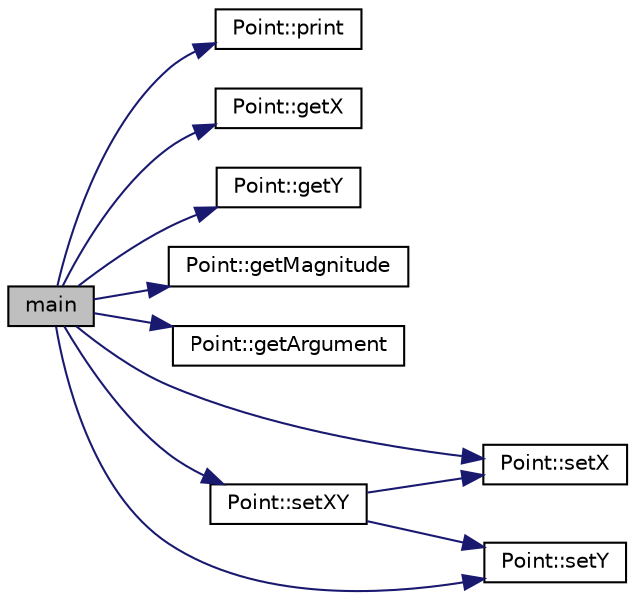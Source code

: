 digraph "main"
{
  edge [fontname="Helvetica",fontsize="10",labelfontname="Helvetica",labelfontsize="10"];
  node [fontname="Helvetica",fontsize="10",shape=record];
  rankdir="LR";
  Node1 [label="main",height=0.2,width=0.4,color="black", fillcolor="grey75", style="filled", fontcolor="black"];
  Node1 -> Node2 [color="midnightblue",fontsize="10",style="solid",fontname="Helvetica"];
  Node2 [label="Point::print",height=0.2,width=0.4,color="black", fillcolor="white", style="filled",URL="$classPoint.html#a20b27dff6a871012fa5e7c0d52fd6b98"];
  Node1 -> Node3 [color="midnightblue",fontsize="10",style="solid",fontname="Helvetica"];
  Node3 [label="Point::getX",height=0.2,width=0.4,color="black", fillcolor="white", style="filled",URL="$classPoint.html#abe622fffc8785b0c2e06cdac681b9837"];
  Node1 -> Node4 [color="midnightblue",fontsize="10",style="solid",fontname="Helvetica"];
  Node4 [label="Point::getY",height=0.2,width=0.4,color="black", fillcolor="white", style="filled",URL="$classPoint.html#a10f31e48e2dbc22e3660ca769b8d5d65"];
  Node1 -> Node5 [color="midnightblue",fontsize="10",style="solid",fontname="Helvetica"];
  Node5 [label="Point::getMagnitude",height=0.2,width=0.4,color="black", fillcolor="white", style="filled",URL="$classPoint.html#a96a23567344de8c84468a96f97c2448f"];
  Node1 -> Node6 [color="midnightblue",fontsize="10",style="solid",fontname="Helvetica"];
  Node6 [label="Point::getArgument",height=0.2,width=0.4,color="black", fillcolor="white", style="filled",URL="$classPoint.html#ae53cf4bc004996960585a70948a21cb6"];
  Node1 -> Node7 [color="midnightblue",fontsize="10",style="solid",fontname="Helvetica"];
  Node7 [label="Point::setX",height=0.2,width=0.4,color="black", fillcolor="white", style="filled",URL="$classPoint.html#acdc86ab607b2ae8415152883e2629015"];
  Node1 -> Node8 [color="midnightblue",fontsize="10",style="solid",fontname="Helvetica"];
  Node8 [label="Point::setY",height=0.2,width=0.4,color="black", fillcolor="white", style="filled",URL="$classPoint.html#afccad787a359f062efc1af5e935a99ba"];
  Node1 -> Node9 [color="midnightblue",fontsize="10",style="solid",fontname="Helvetica"];
  Node9 [label="Point::setXY",height=0.2,width=0.4,color="black", fillcolor="white", style="filled",URL="$classPoint.html#afb6a0c9ad81c0864e4039069f0f33d80"];
  Node9 -> Node7 [color="midnightblue",fontsize="10",style="solid",fontname="Helvetica"];
  Node9 -> Node8 [color="midnightblue",fontsize="10",style="solid",fontname="Helvetica"];
}
